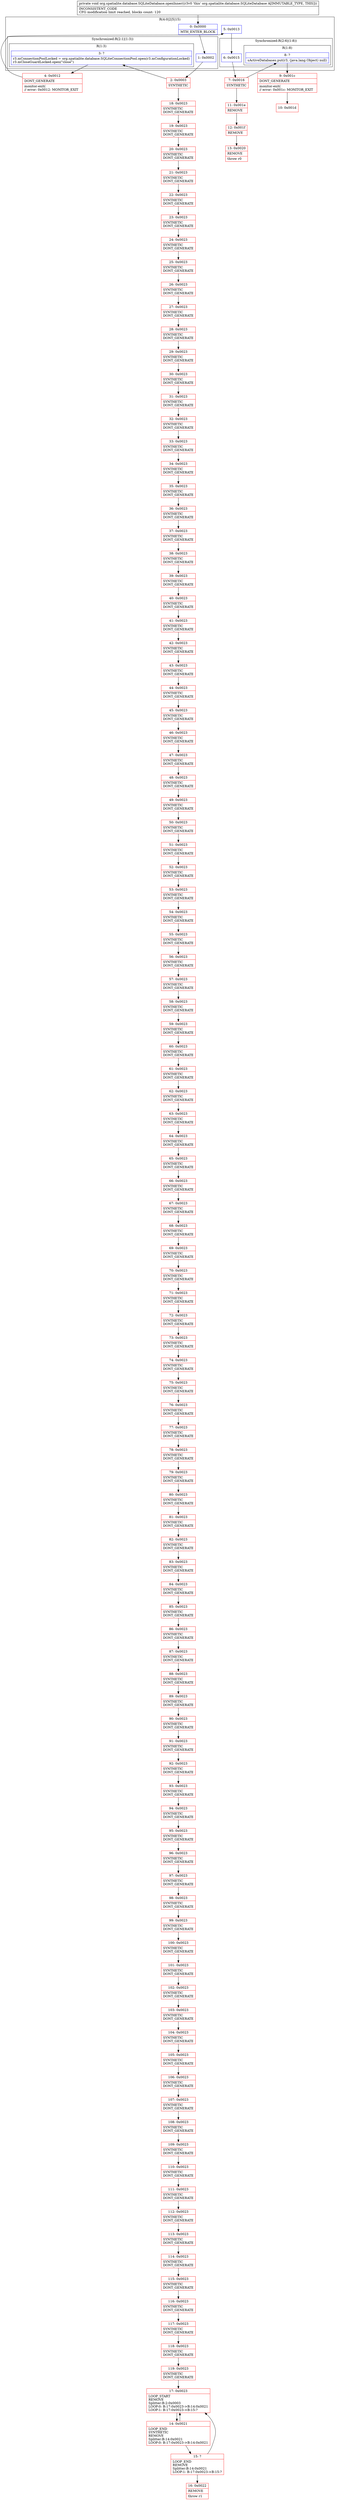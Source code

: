 digraph "CFG fororg.spatialite.database.SQLiteDatabase.openInner()V" {
subgraph cluster_Region_1094261823 {
label = "R(4:0|2|5|15)";
node [shape=record,color=blue];
Node_0 [shape=record,label="{0\:\ 0x0000|MTH_ENTER_BLOCK\l}"];
subgraph cluster_SynchronizedRegion_2116956249 {
label = "Synchronized:R(2:1|(1:3))";
node [shape=record,color=blue];
Node_1 [shape=record,label="{1\:\ 0x0002}"];
subgraph cluster_Region_63614791 {
label = "R(1:3)";
node [shape=record,color=blue];
Node_3 [shape=record,label="{3\:\ ?|r3.mConnectionPoolLocked = org.spatialite.database.SQLiteConnectionPool.open(r3.mConfigurationLocked)\lr3.mCloseGuardLocked.open(\"close\")\l}"];
}
}
Node_5 [shape=record,label="{5\:\ 0x0013}"];
subgraph cluster_SynchronizedRegion_1515472612 {
label = "Synchronized:R(2:6|(1:8))";
node [shape=record,color=blue];
Node_6 [shape=record,label="{6\:\ 0x0015}"];
subgraph cluster_Region_1392861557 {
label = "R(1:8)";
node [shape=record,color=blue];
Node_8 [shape=record,label="{8\:\ ?|sActiveDatabases.put(r3, (java.lang.Object) null)\l}"];
}
}
}
Node_2 [shape=record,color=red,label="{2\:\ 0x0003|SYNTHETIC\l}"];
Node_4 [shape=record,color=red,label="{4\:\ 0x0012|DONT_GENERATE\l|monitor\-exit(\l\/\/ error: 0x0012: MONITOR_EXIT  \l}"];
Node_7 [shape=record,color=red,label="{7\:\ 0x0016|SYNTHETIC\l}"];
Node_9 [shape=record,color=red,label="{9\:\ 0x001c|DONT_GENERATE\l|monitor\-exit(\l\/\/ error: 0x001c: MONITOR_EXIT  \l}"];
Node_10 [shape=record,color=red,label="{10\:\ 0x001d}"];
Node_11 [shape=record,color=red,label="{11\:\ 0x001e|REMOVE\l}"];
Node_12 [shape=record,color=red,label="{12\:\ 0x001f|REMOVE\l}"];
Node_13 [shape=record,color=red,label="{13\:\ 0x0020|REMOVE\l|throw r0\l}"];
Node_14 [shape=record,color=red,label="{14\:\ 0x0021|LOOP_END\lSYNTHETIC\lREMOVE\lSplitter:B:14:0x0021\lLOOP:0: B:17:0x0023\-\>B:14:0x0021\l}"];
Node_15 [shape=record,color=red,label="{15\:\ ?|LOOP_END\lREMOVE\lSplitter:B:14:0x0021\lLOOP:1: B:17:0x0023\-\>B:15:?\l}"];
Node_16 [shape=record,color=red,label="{16\:\ 0x0022|REMOVE\l|throw r1\l}"];
Node_17 [shape=record,color=red,label="{17\:\ 0x0023|LOOP_START\lREMOVE\lSplitter:B:2:0x0003\lLOOP:0: B:17:0x0023\-\>B:14:0x0021\lLOOP:1: B:17:0x0023\-\>B:15:?\l}"];
Node_18 [shape=record,color=red,label="{18\:\ 0x0023|SYNTHETIC\lDONT_GENERATE\l}"];
Node_19 [shape=record,color=red,label="{19\:\ 0x0023|SYNTHETIC\lDONT_GENERATE\l}"];
Node_20 [shape=record,color=red,label="{20\:\ 0x0023|SYNTHETIC\lDONT_GENERATE\l}"];
Node_21 [shape=record,color=red,label="{21\:\ 0x0023|SYNTHETIC\lDONT_GENERATE\l}"];
Node_22 [shape=record,color=red,label="{22\:\ 0x0023|SYNTHETIC\lDONT_GENERATE\l}"];
Node_23 [shape=record,color=red,label="{23\:\ 0x0023|SYNTHETIC\lDONT_GENERATE\l}"];
Node_24 [shape=record,color=red,label="{24\:\ 0x0023|SYNTHETIC\lDONT_GENERATE\l}"];
Node_25 [shape=record,color=red,label="{25\:\ 0x0023|SYNTHETIC\lDONT_GENERATE\l}"];
Node_26 [shape=record,color=red,label="{26\:\ 0x0023|SYNTHETIC\lDONT_GENERATE\l}"];
Node_27 [shape=record,color=red,label="{27\:\ 0x0023|SYNTHETIC\lDONT_GENERATE\l}"];
Node_28 [shape=record,color=red,label="{28\:\ 0x0023|SYNTHETIC\lDONT_GENERATE\l}"];
Node_29 [shape=record,color=red,label="{29\:\ 0x0023|SYNTHETIC\lDONT_GENERATE\l}"];
Node_30 [shape=record,color=red,label="{30\:\ 0x0023|SYNTHETIC\lDONT_GENERATE\l}"];
Node_31 [shape=record,color=red,label="{31\:\ 0x0023|SYNTHETIC\lDONT_GENERATE\l}"];
Node_32 [shape=record,color=red,label="{32\:\ 0x0023|SYNTHETIC\lDONT_GENERATE\l}"];
Node_33 [shape=record,color=red,label="{33\:\ 0x0023|SYNTHETIC\lDONT_GENERATE\l}"];
Node_34 [shape=record,color=red,label="{34\:\ 0x0023|SYNTHETIC\lDONT_GENERATE\l}"];
Node_35 [shape=record,color=red,label="{35\:\ 0x0023|SYNTHETIC\lDONT_GENERATE\l}"];
Node_36 [shape=record,color=red,label="{36\:\ 0x0023|SYNTHETIC\lDONT_GENERATE\l}"];
Node_37 [shape=record,color=red,label="{37\:\ 0x0023|SYNTHETIC\lDONT_GENERATE\l}"];
Node_38 [shape=record,color=red,label="{38\:\ 0x0023|SYNTHETIC\lDONT_GENERATE\l}"];
Node_39 [shape=record,color=red,label="{39\:\ 0x0023|SYNTHETIC\lDONT_GENERATE\l}"];
Node_40 [shape=record,color=red,label="{40\:\ 0x0023|SYNTHETIC\lDONT_GENERATE\l}"];
Node_41 [shape=record,color=red,label="{41\:\ 0x0023|SYNTHETIC\lDONT_GENERATE\l}"];
Node_42 [shape=record,color=red,label="{42\:\ 0x0023|SYNTHETIC\lDONT_GENERATE\l}"];
Node_43 [shape=record,color=red,label="{43\:\ 0x0023|SYNTHETIC\lDONT_GENERATE\l}"];
Node_44 [shape=record,color=red,label="{44\:\ 0x0023|SYNTHETIC\lDONT_GENERATE\l}"];
Node_45 [shape=record,color=red,label="{45\:\ 0x0023|SYNTHETIC\lDONT_GENERATE\l}"];
Node_46 [shape=record,color=red,label="{46\:\ 0x0023|SYNTHETIC\lDONT_GENERATE\l}"];
Node_47 [shape=record,color=red,label="{47\:\ 0x0023|SYNTHETIC\lDONT_GENERATE\l}"];
Node_48 [shape=record,color=red,label="{48\:\ 0x0023|SYNTHETIC\lDONT_GENERATE\l}"];
Node_49 [shape=record,color=red,label="{49\:\ 0x0023|SYNTHETIC\lDONT_GENERATE\l}"];
Node_50 [shape=record,color=red,label="{50\:\ 0x0023|SYNTHETIC\lDONT_GENERATE\l}"];
Node_51 [shape=record,color=red,label="{51\:\ 0x0023|SYNTHETIC\lDONT_GENERATE\l}"];
Node_52 [shape=record,color=red,label="{52\:\ 0x0023|SYNTHETIC\lDONT_GENERATE\l}"];
Node_53 [shape=record,color=red,label="{53\:\ 0x0023|SYNTHETIC\lDONT_GENERATE\l}"];
Node_54 [shape=record,color=red,label="{54\:\ 0x0023|SYNTHETIC\lDONT_GENERATE\l}"];
Node_55 [shape=record,color=red,label="{55\:\ 0x0023|SYNTHETIC\lDONT_GENERATE\l}"];
Node_56 [shape=record,color=red,label="{56\:\ 0x0023|SYNTHETIC\lDONT_GENERATE\l}"];
Node_57 [shape=record,color=red,label="{57\:\ 0x0023|SYNTHETIC\lDONT_GENERATE\l}"];
Node_58 [shape=record,color=red,label="{58\:\ 0x0023|SYNTHETIC\lDONT_GENERATE\l}"];
Node_59 [shape=record,color=red,label="{59\:\ 0x0023|SYNTHETIC\lDONT_GENERATE\l}"];
Node_60 [shape=record,color=red,label="{60\:\ 0x0023|SYNTHETIC\lDONT_GENERATE\l}"];
Node_61 [shape=record,color=red,label="{61\:\ 0x0023|SYNTHETIC\lDONT_GENERATE\l}"];
Node_62 [shape=record,color=red,label="{62\:\ 0x0023|SYNTHETIC\lDONT_GENERATE\l}"];
Node_63 [shape=record,color=red,label="{63\:\ 0x0023|SYNTHETIC\lDONT_GENERATE\l}"];
Node_64 [shape=record,color=red,label="{64\:\ 0x0023|SYNTHETIC\lDONT_GENERATE\l}"];
Node_65 [shape=record,color=red,label="{65\:\ 0x0023|SYNTHETIC\lDONT_GENERATE\l}"];
Node_66 [shape=record,color=red,label="{66\:\ 0x0023|SYNTHETIC\lDONT_GENERATE\l}"];
Node_67 [shape=record,color=red,label="{67\:\ 0x0023|SYNTHETIC\lDONT_GENERATE\l}"];
Node_68 [shape=record,color=red,label="{68\:\ 0x0023|SYNTHETIC\lDONT_GENERATE\l}"];
Node_69 [shape=record,color=red,label="{69\:\ 0x0023|SYNTHETIC\lDONT_GENERATE\l}"];
Node_70 [shape=record,color=red,label="{70\:\ 0x0023|SYNTHETIC\lDONT_GENERATE\l}"];
Node_71 [shape=record,color=red,label="{71\:\ 0x0023|SYNTHETIC\lDONT_GENERATE\l}"];
Node_72 [shape=record,color=red,label="{72\:\ 0x0023|SYNTHETIC\lDONT_GENERATE\l}"];
Node_73 [shape=record,color=red,label="{73\:\ 0x0023|SYNTHETIC\lDONT_GENERATE\l}"];
Node_74 [shape=record,color=red,label="{74\:\ 0x0023|SYNTHETIC\lDONT_GENERATE\l}"];
Node_75 [shape=record,color=red,label="{75\:\ 0x0023|SYNTHETIC\lDONT_GENERATE\l}"];
Node_76 [shape=record,color=red,label="{76\:\ 0x0023|SYNTHETIC\lDONT_GENERATE\l}"];
Node_77 [shape=record,color=red,label="{77\:\ 0x0023|SYNTHETIC\lDONT_GENERATE\l}"];
Node_78 [shape=record,color=red,label="{78\:\ 0x0023|SYNTHETIC\lDONT_GENERATE\l}"];
Node_79 [shape=record,color=red,label="{79\:\ 0x0023|SYNTHETIC\lDONT_GENERATE\l}"];
Node_80 [shape=record,color=red,label="{80\:\ 0x0023|SYNTHETIC\lDONT_GENERATE\l}"];
Node_81 [shape=record,color=red,label="{81\:\ 0x0023|SYNTHETIC\lDONT_GENERATE\l}"];
Node_82 [shape=record,color=red,label="{82\:\ 0x0023|SYNTHETIC\lDONT_GENERATE\l}"];
Node_83 [shape=record,color=red,label="{83\:\ 0x0023|SYNTHETIC\lDONT_GENERATE\l}"];
Node_84 [shape=record,color=red,label="{84\:\ 0x0023|SYNTHETIC\lDONT_GENERATE\l}"];
Node_85 [shape=record,color=red,label="{85\:\ 0x0023|SYNTHETIC\lDONT_GENERATE\l}"];
Node_86 [shape=record,color=red,label="{86\:\ 0x0023|SYNTHETIC\lDONT_GENERATE\l}"];
Node_87 [shape=record,color=red,label="{87\:\ 0x0023|SYNTHETIC\lDONT_GENERATE\l}"];
Node_88 [shape=record,color=red,label="{88\:\ 0x0023|SYNTHETIC\lDONT_GENERATE\l}"];
Node_89 [shape=record,color=red,label="{89\:\ 0x0023|SYNTHETIC\lDONT_GENERATE\l}"];
Node_90 [shape=record,color=red,label="{90\:\ 0x0023|SYNTHETIC\lDONT_GENERATE\l}"];
Node_91 [shape=record,color=red,label="{91\:\ 0x0023|SYNTHETIC\lDONT_GENERATE\l}"];
Node_92 [shape=record,color=red,label="{92\:\ 0x0023|SYNTHETIC\lDONT_GENERATE\l}"];
Node_93 [shape=record,color=red,label="{93\:\ 0x0023|SYNTHETIC\lDONT_GENERATE\l}"];
Node_94 [shape=record,color=red,label="{94\:\ 0x0023|SYNTHETIC\lDONT_GENERATE\l}"];
Node_95 [shape=record,color=red,label="{95\:\ 0x0023|SYNTHETIC\lDONT_GENERATE\l}"];
Node_96 [shape=record,color=red,label="{96\:\ 0x0023|SYNTHETIC\lDONT_GENERATE\l}"];
Node_97 [shape=record,color=red,label="{97\:\ 0x0023|SYNTHETIC\lDONT_GENERATE\l}"];
Node_98 [shape=record,color=red,label="{98\:\ 0x0023|SYNTHETIC\lDONT_GENERATE\l}"];
Node_99 [shape=record,color=red,label="{99\:\ 0x0023|SYNTHETIC\lDONT_GENERATE\l}"];
Node_100 [shape=record,color=red,label="{100\:\ 0x0023|SYNTHETIC\lDONT_GENERATE\l}"];
Node_101 [shape=record,color=red,label="{101\:\ 0x0023|SYNTHETIC\lDONT_GENERATE\l}"];
Node_102 [shape=record,color=red,label="{102\:\ 0x0023|SYNTHETIC\lDONT_GENERATE\l}"];
Node_103 [shape=record,color=red,label="{103\:\ 0x0023|SYNTHETIC\lDONT_GENERATE\l}"];
Node_104 [shape=record,color=red,label="{104\:\ 0x0023|SYNTHETIC\lDONT_GENERATE\l}"];
Node_105 [shape=record,color=red,label="{105\:\ 0x0023|SYNTHETIC\lDONT_GENERATE\l}"];
Node_106 [shape=record,color=red,label="{106\:\ 0x0023|SYNTHETIC\lDONT_GENERATE\l}"];
Node_107 [shape=record,color=red,label="{107\:\ 0x0023|SYNTHETIC\lDONT_GENERATE\l}"];
Node_108 [shape=record,color=red,label="{108\:\ 0x0023|SYNTHETIC\lDONT_GENERATE\l}"];
Node_109 [shape=record,color=red,label="{109\:\ 0x0023|SYNTHETIC\lDONT_GENERATE\l}"];
Node_110 [shape=record,color=red,label="{110\:\ 0x0023|SYNTHETIC\lDONT_GENERATE\l}"];
Node_111 [shape=record,color=red,label="{111\:\ 0x0023|SYNTHETIC\lDONT_GENERATE\l}"];
Node_112 [shape=record,color=red,label="{112\:\ 0x0023|SYNTHETIC\lDONT_GENERATE\l}"];
Node_113 [shape=record,color=red,label="{113\:\ 0x0023|SYNTHETIC\lDONT_GENERATE\l}"];
Node_114 [shape=record,color=red,label="{114\:\ 0x0023|SYNTHETIC\lDONT_GENERATE\l}"];
Node_115 [shape=record,color=red,label="{115\:\ 0x0023|SYNTHETIC\lDONT_GENERATE\l}"];
Node_116 [shape=record,color=red,label="{116\:\ 0x0023|SYNTHETIC\lDONT_GENERATE\l}"];
Node_117 [shape=record,color=red,label="{117\:\ 0x0023|SYNTHETIC\lDONT_GENERATE\l}"];
Node_118 [shape=record,color=red,label="{118\:\ 0x0023|SYNTHETIC\lDONT_GENERATE\l}"];
Node_119 [shape=record,color=red,label="{119\:\ 0x0023|SYNTHETIC\lDONT_GENERATE\l}"];
MethodNode[shape=record,label="{private void org.spatialite.database.SQLiteDatabase.openInner((r3v0 'this' org.spatialite.database.SQLiteDatabase A[IMMUTABLE_TYPE, THIS]))  | INCONSISTENT_CODE\lCFG modification limit reached, blocks count: 120\l}"];
MethodNode -> Node_0;
Node_0 -> Node_1;
Node_1 -> Node_2;
Node_3 -> Node_4;
Node_5 -> Node_6;
Node_6 -> Node_7;
Node_8 -> Node_9;
Node_2 -> Node_3;
Node_2 -> Node_18;
Node_4 -> Node_5;
Node_7 -> Node_8;
Node_7 -> Node_11;
Node_9 -> Node_10;
Node_11 -> Node_12;
Node_12 -> Node_13;
Node_14 -> Node_15;
Node_14 -> Node_17;
Node_15 -> Node_16;
Node_15 -> Node_17;
Node_17 -> Node_14;
Node_18 -> Node_19;
Node_19 -> Node_20;
Node_20 -> Node_21;
Node_21 -> Node_22;
Node_22 -> Node_23;
Node_23 -> Node_24;
Node_24 -> Node_25;
Node_25 -> Node_26;
Node_26 -> Node_27;
Node_27 -> Node_28;
Node_28 -> Node_29;
Node_29 -> Node_30;
Node_30 -> Node_31;
Node_31 -> Node_32;
Node_32 -> Node_33;
Node_33 -> Node_34;
Node_34 -> Node_35;
Node_35 -> Node_36;
Node_36 -> Node_37;
Node_37 -> Node_38;
Node_38 -> Node_39;
Node_39 -> Node_40;
Node_40 -> Node_41;
Node_41 -> Node_42;
Node_42 -> Node_43;
Node_43 -> Node_44;
Node_44 -> Node_45;
Node_45 -> Node_46;
Node_46 -> Node_47;
Node_47 -> Node_48;
Node_48 -> Node_49;
Node_49 -> Node_50;
Node_50 -> Node_51;
Node_51 -> Node_52;
Node_52 -> Node_53;
Node_53 -> Node_54;
Node_54 -> Node_55;
Node_55 -> Node_56;
Node_56 -> Node_57;
Node_57 -> Node_58;
Node_58 -> Node_59;
Node_59 -> Node_60;
Node_60 -> Node_61;
Node_61 -> Node_62;
Node_62 -> Node_63;
Node_63 -> Node_64;
Node_64 -> Node_65;
Node_65 -> Node_66;
Node_66 -> Node_67;
Node_67 -> Node_68;
Node_68 -> Node_69;
Node_69 -> Node_70;
Node_70 -> Node_71;
Node_71 -> Node_72;
Node_72 -> Node_73;
Node_73 -> Node_74;
Node_74 -> Node_75;
Node_75 -> Node_76;
Node_76 -> Node_77;
Node_77 -> Node_78;
Node_78 -> Node_79;
Node_79 -> Node_80;
Node_80 -> Node_81;
Node_81 -> Node_82;
Node_82 -> Node_83;
Node_83 -> Node_84;
Node_84 -> Node_85;
Node_85 -> Node_86;
Node_86 -> Node_87;
Node_87 -> Node_88;
Node_88 -> Node_89;
Node_89 -> Node_90;
Node_90 -> Node_91;
Node_91 -> Node_92;
Node_92 -> Node_93;
Node_93 -> Node_94;
Node_94 -> Node_95;
Node_95 -> Node_96;
Node_96 -> Node_97;
Node_97 -> Node_98;
Node_98 -> Node_99;
Node_99 -> Node_100;
Node_100 -> Node_101;
Node_101 -> Node_102;
Node_102 -> Node_103;
Node_103 -> Node_104;
Node_104 -> Node_105;
Node_105 -> Node_106;
Node_106 -> Node_107;
Node_107 -> Node_108;
Node_108 -> Node_109;
Node_109 -> Node_110;
Node_110 -> Node_111;
Node_111 -> Node_112;
Node_112 -> Node_113;
Node_113 -> Node_114;
Node_114 -> Node_115;
Node_115 -> Node_116;
Node_116 -> Node_117;
Node_117 -> Node_118;
Node_118 -> Node_119;
Node_119 -> Node_17;
}

